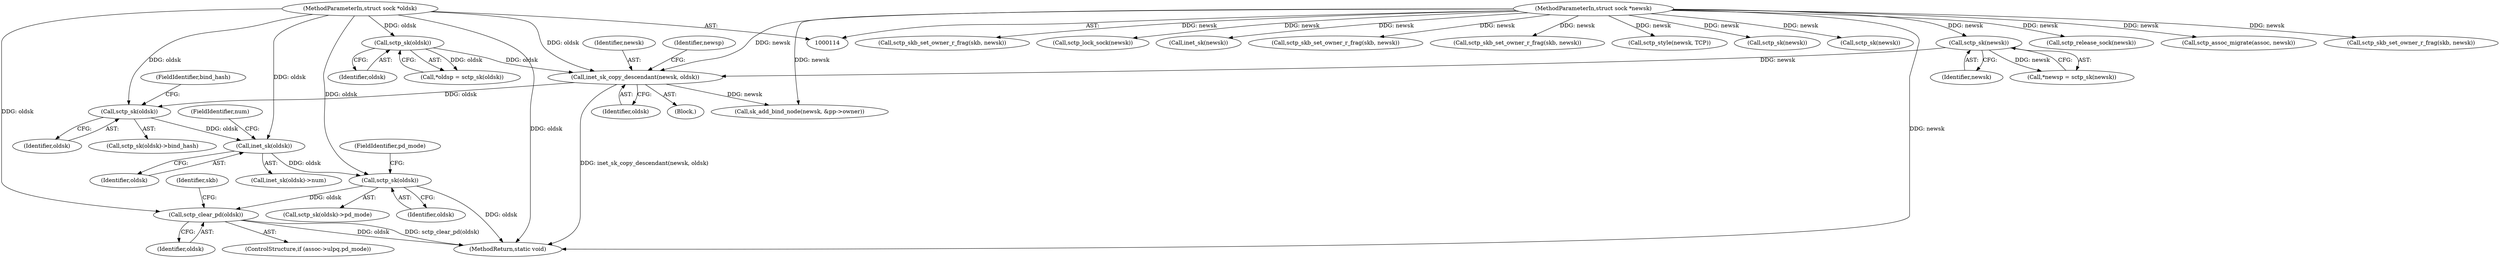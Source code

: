 digraph "0_linux_ea2bc483ff5caada7c4aa0d5fbf87d3a6590273d@pointer" {
"1000295" [label="(Call,sctp_sk(oldsk))"];
"1000195" [label="(Call,inet_sk(oldsk))"];
"1000174" [label="(Call,sctp_sk(oldsk))"];
"1000158" [label="(Call,inet_sk_copy_descendant(newsk, oldsk))"];
"1000128" [label="(Call,sctp_sk(newsk))"];
"1000116" [label="(MethodParameterIn,struct sock *newsk)"];
"1000123" [label="(Call,sctp_sk(oldsk))"];
"1000115" [label="(MethodParameterIn,struct sock *oldsk)"];
"1000352" [label="(Call,sctp_clear_pd(oldsk))"];
"1000124" [label="(Identifier,oldsk)"];
"1000176" [label="(FieldIdentifier,bind_hash)"];
"1000121" [label="(Call,*oldsp = sctp_sk(oldsk))"];
"1000126" [label="(Call,*newsp = sctp_sk(newsk))"];
"1000160" [label="(Identifier,oldsk)"];
"1000394" [label="(Call,sctp_release_sock(newsk))"];
"1000295" [label="(Call,sctp_sk(oldsk))"];
"1000129" [label="(Identifier,newsk)"];
"1000294" [label="(Call,sctp_sk(oldsk)->pd_mode)"];
"1000197" [label="(FieldIdentifier,num)"];
"1000353" [label="(Identifier,oldsk)"];
"1000373" [label="(Call,sctp_assoc_migrate(assoc, newsk))"];
"1000175" [label="(Identifier,oldsk)"];
"1000177" [label="(Call,sk_add_bind_node(newsk, &pp->owner))"];
"1000195" [label="(Call,inet_sk(oldsk))"];
"1000396" [label="(MethodReturn,static void)"];
"1000119" [label="(Block,)"];
"1000194" [label="(Call,inet_sk(oldsk)->num)"];
"1000296" [label="(Identifier,oldsk)"];
"1000356" [label="(Identifier,skb)"];
"1000275" [label="(Call,sctp_skb_set_owner_r_frag(skb, newsk))"];
"1000159" [label="(Identifier,newsk)"];
"1000163" [label="(Identifier,newsp)"];
"1000343" [label="(Call,sctp_skb_set_owner_r_frag(skb, newsk))"];
"1000371" [label="(Call,sctp_lock_sock(newsk))"];
"1000115" [label="(MethodParameterIn,struct sock *oldsk)"];
"1000297" [label="(FieldIdentifier,pd_mode)"];
"1000191" [label="(Call,inet_sk(newsk))"];
"1000363" [label="(Call,sctp_skb_set_owner_r_frag(skb, newsk))"];
"1000128" [label="(Call,sctp_sk(newsk))"];
"1000173" [label="(Call,sctp_sk(oldsk)->bind_hash)"];
"1000158" [label="(Call,inet_sk_copy_descendant(newsk, oldsk))"];
"1000352" [label="(Call,sctp_clear_pd(oldsk))"];
"1000116" [label="(MethodParameterIn,struct sock *newsk)"];
"1000123" [label="(Call,sctp_sk(oldsk))"];
"1000357" [label="(Call,sctp_skb_set_owner_r_frag(skb, newsk))"];
"1000346" [label="(ControlStructure,if (assoc->ulpq.pd_mode))"];
"1000381" [label="(Call,sctp_style(newsk, TCP))"];
"1000196" [label="(Identifier,oldsk)"];
"1000285" [label="(Call,sctp_sk(newsk))"];
"1000185" [label="(Call,sctp_sk(newsk))"];
"1000174" [label="(Call,sctp_sk(oldsk))"];
"1000295" -> "1000294"  [label="AST: "];
"1000295" -> "1000296"  [label="CFG: "];
"1000296" -> "1000295"  [label="AST: "];
"1000297" -> "1000295"  [label="CFG: "];
"1000295" -> "1000396"  [label="DDG: oldsk"];
"1000195" -> "1000295"  [label="DDG: oldsk"];
"1000115" -> "1000295"  [label="DDG: oldsk"];
"1000295" -> "1000352"  [label="DDG: oldsk"];
"1000195" -> "1000194"  [label="AST: "];
"1000195" -> "1000196"  [label="CFG: "];
"1000196" -> "1000195"  [label="AST: "];
"1000197" -> "1000195"  [label="CFG: "];
"1000174" -> "1000195"  [label="DDG: oldsk"];
"1000115" -> "1000195"  [label="DDG: oldsk"];
"1000174" -> "1000173"  [label="AST: "];
"1000174" -> "1000175"  [label="CFG: "];
"1000175" -> "1000174"  [label="AST: "];
"1000176" -> "1000174"  [label="CFG: "];
"1000158" -> "1000174"  [label="DDG: oldsk"];
"1000115" -> "1000174"  [label="DDG: oldsk"];
"1000158" -> "1000119"  [label="AST: "];
"1000158" -> "1000160"  [label="CFG: "];
"1000159" -> "1000158"  [label="AST: "];
"1000160" -> "1000158"  [label="AST: "];
"1000163" -> "1000158"  [label="CFG: "];
"1000158" -> "1000396"  [label="DDG: inet_sk_copy_descendant(newsk, oldsk)"];
"1000128" -> "1000158"  [label="DDG: newsk"];
"1000116" -> "1000158"  [label="DDG: newsk"];
"1000123" -> "1000158"  [label="DDG: oldsk"];
"1000115" -> "1000158"  [label="DDG: oldsk"];
"1000158" -> "1000177"  [label="DDG: newsk"];
"1000128" -> "1000126"  [label="AST: "];
"1000128" -> "1000129"  [label="CFG: "];
"1000129" -> "1000128"  [label="AST: "];
"1000126" -> "1000128"  [label="CFG: "];
"1000128" -> "1000126"  [label="DDG: newsk"];
"1000116" -> "1000128"  [label="DDG: newsk"];
"1000116" -> "1000114"  [label="AST: "];
"1000116" -> "1000396"  [label="DDG: newsk"];
"1000116" -> "1000177"  [label="DDG: newsk"];
"1000116" -> "1000185"  [label="DDG: newsk"];
"1000116" -> "1000191"  [label="DDG: newsk"];
"1000116" -> "1000275"  [label="DDG: newsk"];
"1000116" -> "1000285"  [label="DDG: newsk"];
"1000116" -> "1000343"  [label="DDG: newsk"];
"1000116" -> "1000357"  [label="DDG: newsk"];
"1000116" -> "1000363"  [label="DDG: newsk"];
"1000116" -> "1000371"  [label="DDG: newsk"];
"1000116" -> "1000373"  [label="DDG: newsk"];
"1000116" -> "1000381"  [label="DDG: newsk"];
"1000116" -> "1000394"  [label="DDG: newsk"];
"1000123" -> "1000121"  [label="AST: "];
"1000123" -> "1000124"  [label="CFG: "];
"1000124" -> "1000123"  [label="AST: "];
"1000121" -> "1000123"  [label="CFG: "];
"1000123" -> "1000121"  [label="DDG: oldsk"];
"1000115" -> "1000123"  [label="DDG: oldsk"];
"1000115" -> "1000114"  [label="AST: "];
"1000115" -> "1000396"  [label="DDG: oldsk"];
"1000115" -> "1000352"  [label="DDG: oldsk"];
"1000352" -> "1000346"  [label="AST: "];
"1000352" -> "1000353"  [label="CFG: "];
"1000353" -> "1000352"  [label="AST: "];
"1000356" -> "1000352"  [label="CFG: "];
"1000352" -> "1000396"  [label="DDG: oldsk"];
"1000352" -> "1000396"  [label="DDG: sctp_clear_pd(oldsk)"];
}
